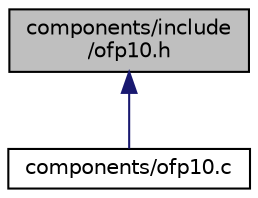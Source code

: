 digraph "components/include/ofp10.h"
{
  edge [fontname="Helvetica",fontsize="10",labelfontname="Helvetica",labelfontsize="10"];
  node [fontname="Helvetica",fontsize="10",shape=record];
  Node28 [label="components/include\l/ofp10.h",height=0.2,width=0.4,color="black", fillcolor="grey75", style="filled", fontcolor="black"];
  Node28 -> Node29 [dir="back",color="midnightblue",fontsize="10",style="solid",fontname="Helvetica"];
  Node29 [label="components/ofp10.c",height=0.2,width=0.4,color="black", fillcolor="white", style="filled",URL="$ofp10_8c.html"];
}
